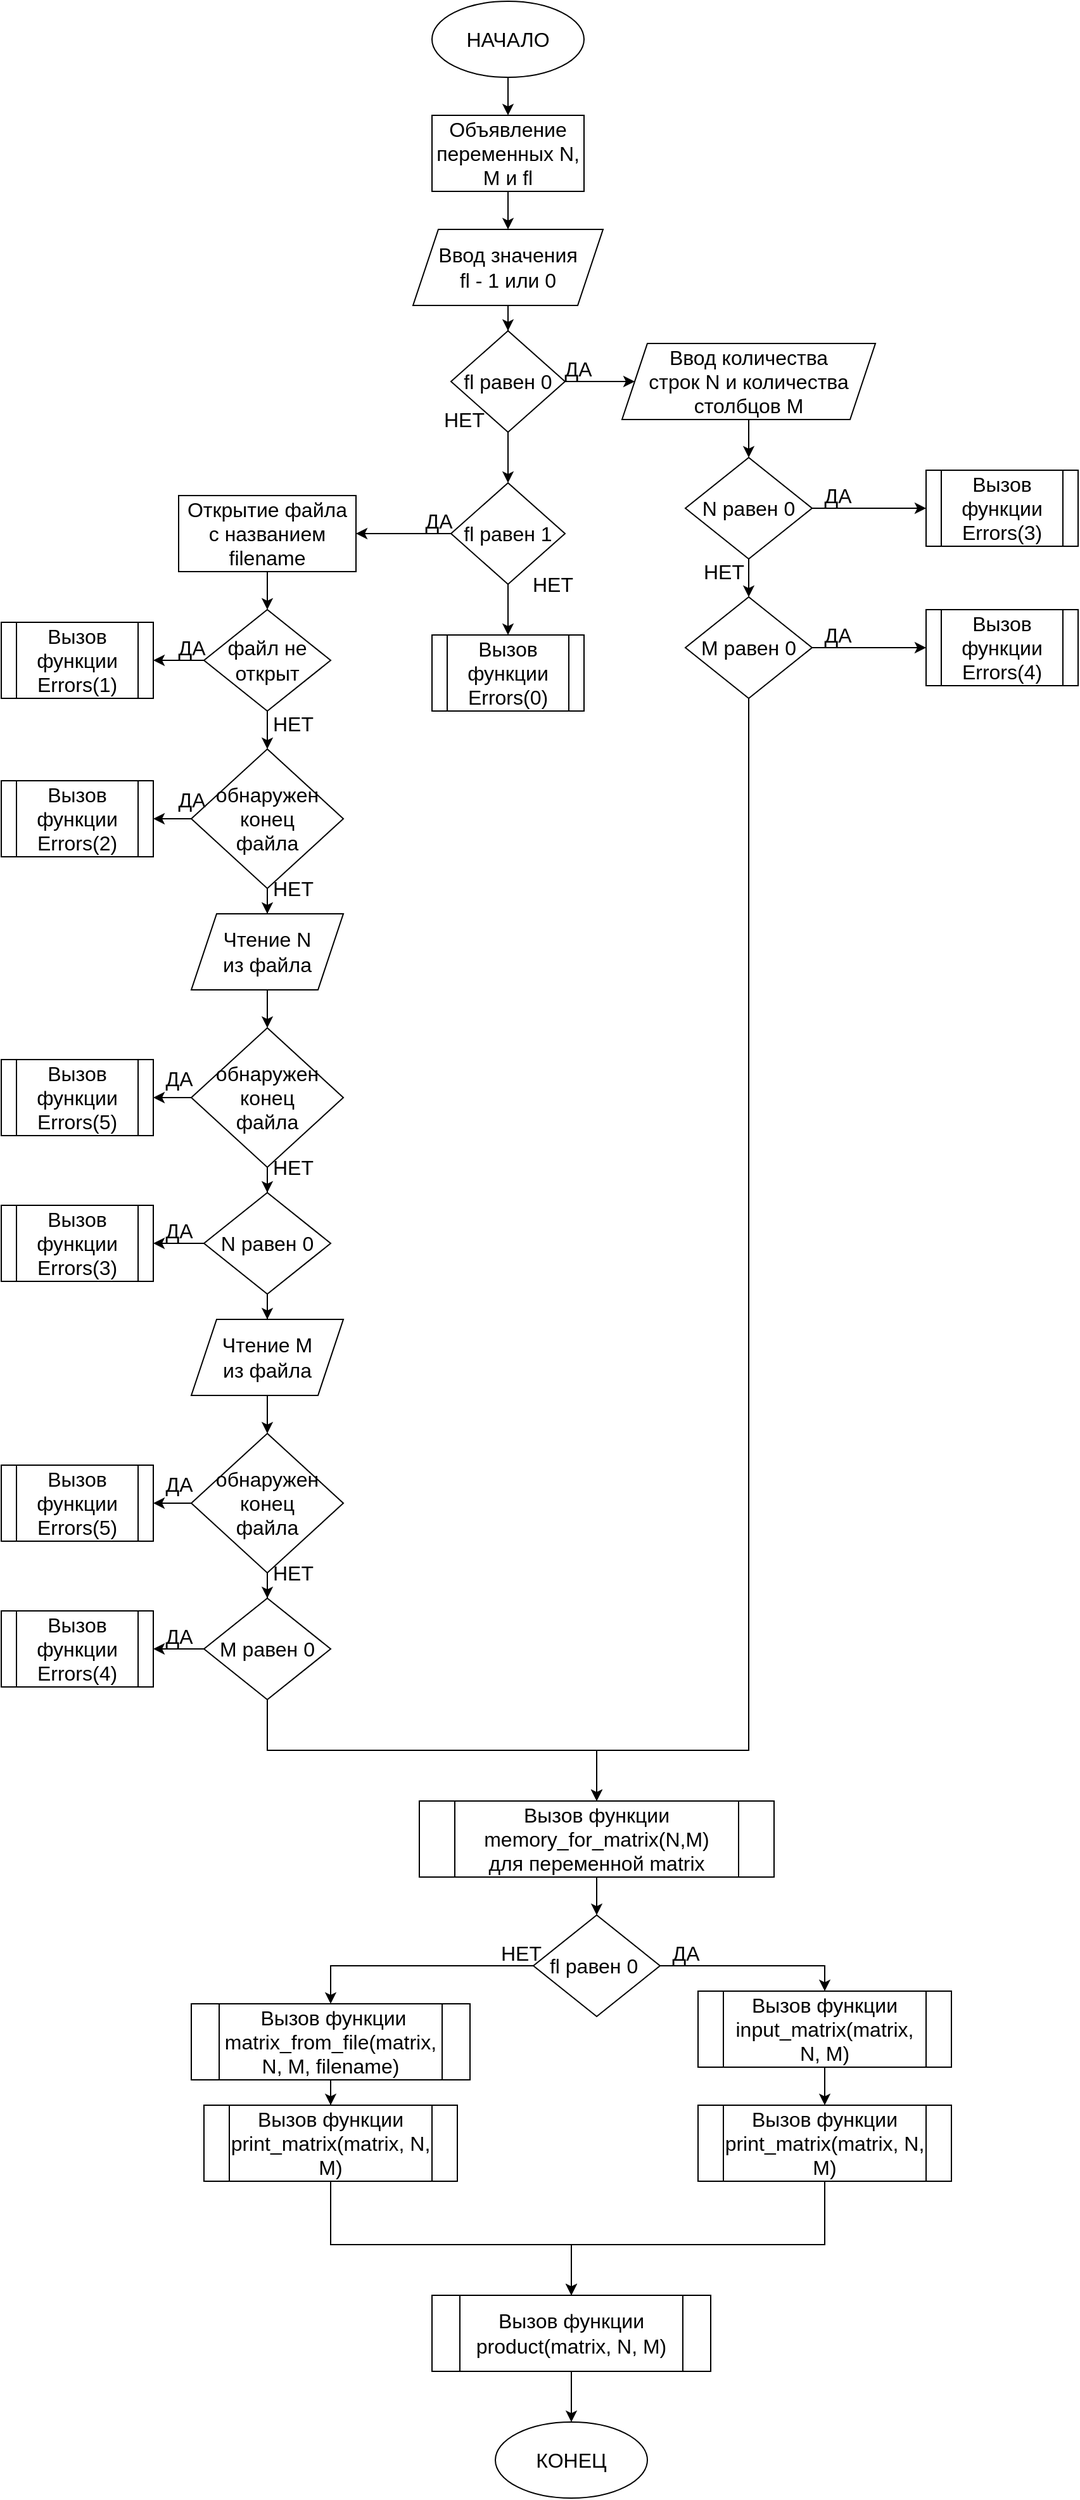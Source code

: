 <mxfile version="17.4.2" type="device"><diagram id="ZCQ1yPbdODpuAmzq_N8U" name="Страница 1"><mxGraphModel dx="1574" dy="1224" grid="1" gridSize="10" guides="1" tooltips="1" connect="1" arrows="1" fold="1" page="1" pageScale="1" pageWidth="1600" pageHeight="3000" math="0" shadow="0"><root><mxCell id="0"/><mxCell id="1" parent="0"/><mxCell id="FWgTn3TxySHeB9p73nI9-3" value="" style="edgeStyle=orthogonalEdgeStyle;rounded=0;orthogonalLoop=1;jettySize=auto;html=1;fontSize=16;" edge="1" parent="1" source="FWgTn3TxySHeB9p73nI9-1" target="FWgTn3TxySHeB9p73nI9-2"><mxGeometry relative="1" as="geometry"/></mxCell><mxCell id="FWgTn3TxySHeB9p73nI9-1" value="НАЧАЛО" style="ellipse;whiteSpace=wrap;html=1;fontSize=16;" vertex="1" parent="1"><mxGeometry x="530" y="30" width="120" height="60" as="geometry"/></mxCell><mxCell id="FWgTn3TxySHeB9p73nI9-5" style="edgeStyle=orthogonalEdgeStyle;rounded=0;orthogonalLoop=1;jettySize=auto;html=1;entryX=0.5;entryY=0;entryDx=0;entryDy=0;fontSize=16;" edge="1" parent="1" source="FWgTn3TxySHeB9p73nI9-2" target="FWgTn3TxySHeB9p73nI9-4"><mxGeometry relative="1" as="geometry"/></mxCell><mxCell id="FWgTn3TxySHeB9p73nI9-2" value="Объявление переменных N, M и fl" style="whiteSpace=wrap;html=1;fontSize=16;" vertex="1" parent="1"><mxGeometry x="530" y="120" width="120" height="60" as="geometry"/></mxCell><mxCell id="FWgTn3TxySHeB9p73nI9-7" style="edgeStyle=orthogonalEdgeStyle;rounded=0;orthogonalLoop=1;jettySize=auto;html=1;entryX=0.5;entryY=0;entryDx=0;entryDy=0;fontSize=16;" edge="1" parent="1" source="FWgTn3TxySHeB9p73nI9-4" target="FWgTn3TxySHeB9p73nI9-6"><mxGeometry relative="1" as="geometry"/></mxCell><mxCell id="FWgTn3TxySHeB9p73nI9-4" value="Ввод значения &lt;br&gt;fl - 1 или 0" style="shape=parallelogram;perimeter=parallelogramPerimeter;whiteSpace=wrap;html=1;fixedSize=1;fontSize=16;" vertex="1" parent="1"><mxGeometry x="515" y="210" width="150" height="60" as="geometry"/></mxCell><mxCell id="FWgTn3TxySHeB9p73nI9-9" style="edgeStyle=orthogonalEdgeStyle;rounded=0;orthogonalLoop=1;jettySize=auto;html=1;entryX=0;entryY=0.5;entryDx=0;entryDy=0;fontSize=16;" edge="1" parent="1" source="FWgTn3TxySHeB9p73nI9-6" target="FWgTn3TxySHeB9p73nI9-8"><mxGeometry relative="1" as="geometry"/></mxCell><mxCell id="FWgTn3TxySHeB9p73nI9-36" value="" style="edgeStyle=orthogonalEdgeStyle;rounded=0;orthogonalLoop=1;jettySize=auto;html=1;fontSize=16;" edge="1" parent="1" source="FWgTn3TxySHeB9p73nI9-6" target="FWgTn3TxySHeB9p73nI9-35"><mxGeometry relative="1" as="geometry"/></mxCell><mxCell id="FWgTn3TxySHeB9p73nI9-6" value="fl равен 0" style="rhombus;whiteSpace=wrap;html=1;fontSize=16;" vertex="1" parent="1"><mxGeometry x="545" y="290" width="90" height="80" as="geometry"/></mxCell><mxCell id="FWgTn3TxySHeB9p73nI9-12" value="" style="edgeStyle=orthogonalEdgeStyle;rounded=0;orthogonalLoop=1;jettySize=auto;html=1;fontSize=16;" edge="1" parent="1" source="FWgTn3TxySHeB9p73nI9-8" target="FWgTn3TxySHeB9p73nI9-11"><mxGeometry relative="1" as="geometry"/></mxCell><mxCell id="FWgTn3TxySHeB9p73nI9-8" value="Ввод количества &lt;br&gt;строк N и количества столбцов M" style="shape=parallelogram;perimeter=parallelogramPerimeter;whiteSpace=wrap;html=1;fixedSize=1;fontSize=16;" vertex="1" parent="1"><mxGeometry x="680" y="300" width="200" height="60" as="geometry"/></mxCell><mxCell id="FWgTn3TxySHeB9p73nI9-10" value="ДА" style="text;html=1;align=center;verticalAlign=middle;resizable=0;points=[];autosize=1;strokeColor=none;fillColor=none;fontSize=16;" vertex="1" parent="1"><mxGeometry x="625" y="310" width="40" height="20" as="geometry"/></mxCell><mxCell id="FWgTn3TxySHeB9p73nI9-14" style="edgeStyle=orthogonalEdgeStyle;rounded=0;orthogonalLoop=1;jettySize=auto;html=1;entryX=0;entryY=0.5;entryDx=0;entryDy=0;fontSize=16;" edge="1" parent="1" source="FWgTn3TxySHeB9p73nI9-11" target="FWgTn3TxySHeB9p73nI9-13"><mxGeometry relative="1" as="geometry"/></mxCell><mxCell id="FWgTn3TxySHeB9p73nI9-16" value="" style="edgeStyle=orthogonalEdgeStyle;rounded=0;orthogonalLoop=1;jettySize=auto;html=1;fontSize=16;" edge="1" parent="1" source="FWgTn3TxySHeB9p73nI9-11" target="FWgTn3TxySHeB9p73nI9-15"><mxGeometry relative="1" as="geometry"/></mxCell><mxCell id="FWgTn3TxySHeB9p73nI9-11" value="N равен 0" style="rhombus;whiteSpace=wrap;html=1;fontSize=16;" vertex="1" parent="1"><mxGeometry x="730" y="390" width="100" height="80" as="geometry"/></mxCell><mxCell id="FWgTn3TxySHeB9p73nI9-13" value="Вызов функции Errors(3)" style="shape=process;whiteSpace=wrap;html=1;backgroundOutline=1;fontSize=16;" vertex="1" parent="1"><mxGeometry x="920" y="400" width="120" height="60" as="geometry"/></mxCell><mxCell id="FWgTn3TxySHeB9p73nI9-21" style="edgeStyle=orthogonalEdgeStyle;rounded=0;orthogonalLoop=1;jettySize=auto;html=1;entryX=0;entryY=0.5;entryDx=0;entryDy=0;fontSize=16;" edge="1" parent="1" source="FWgTn3TxySHeB9p73nI9-15" target="FWgTn3TxySHeB9p73nI9-20"><mxGeometry relative="1" as="geometry"/></mxCell><mxCell id="FWgTn3TxySHeB9p73nI9-77" style="edgeStyle=orthogonalEdgeStyle;rounded=0;orthogonalLoop=1;jettySize=auto;html=1;fontSize=16;entryX=0.5;entryY=0;entryDx=0;entryDy=0;" edge="1" parent="1" source="FWgTn3TxySHeB9p73nI9-15" target="FWgTn3TxySHeB9p73nI9-79"><mxGeometry relative="1" as="geometry"><mxPoint x="660" y="1440" as="targetPoint"/><Array as="points"><mxPoint x="780" y="1410"/><mxPoint x="660" y="1410"/></Array></mxGeometry></mxCell><mxCell id="FWgTn3TxySHeB9p73nI9-15" value="M равен 0" style="rhombus;whiteSpace=wrap;html=1;fontSize=16;" vertex="1" parent="1"><mxGeometry x="730" y="500" width="100" height="80" as="geometry"/></mxCell><mxCell id="FWgTn3TxySHeB9p73nI9-20" value="Вызов функции Errors(4)" style="shape=process;whiteSpace=wrap;html=1;backgroundOutline=1;fontSize=16;" vertex="1" parent="1"><mxGeometry x="920" y="510" width="120" height="60" as="geometry"/></mxCell><mxCell id="FWgTn3TxySHeB9p73nI9-27" value="" style="edgeStyle=orthogonalEdgeStyle;rounded=0;orthogonalLoop=1;jettySize=auto;html=1;fontSize=16;" edge="1" parent="1" source="FWgTn3TxySHeB9p73nI9-24" target="FWgTn3TxySHeB9p73nI9-26"><mxGeometry relative="1" as="geometry"/></mxCell><mxCell id="FWgTn3TxySHeB9p73nI9-24" value="Открытие файла с названием filename" style="rounded=0;whiteSpace=wrap;html=1;fontSize=16;" vertex="1" parent="1"><mxGeometry x="330" y="420" width="140" height="60" as="geometry"/></mxCell><mxCell id="FWgTn3TxySHeB9p73nI9-25" value="НЕТ" style="text;html=1;align=center;verticalAlign=middle;resizable=0;points=[];autosize=1;strokeColor=none;fillColor=none;fontSize=16;" vertex="1" parent="1"><mxGeometry x="530" y="350" width="50" height="20" as="geometry"/></mxCell><mxCell id="FWgTn3TxySHeB9p73nI9-29" style="edgeStyle=orthogonalEdgeStyle;rounded=0;orthogonalLoop=1;jettySize=auto;html=1;entryX=1;entryY=0.5;entryDx=0;entryDy=0;fontSize=16;" edge="1" parent="1" source="FWgTn3TxySHeB9p73nI9-26" target="FWgTn3TxySHeB9p73nI9-28"><mxGeometry relative="1" as="geometry"/></mxCell><mxCell id="FWgTn3TxySHeB9p73nI9-32" value="" style="edgeStyle=orthogonalEdgeStyle;rounded=0;orthogonalLoop=1;jettySize=auto;html=1;fontSize=16;" edge="1" parent="1" source="FWgTn3TxySHeB9p73nI9-26" target="FWgTn3TxySHeB9p73nI9-31"><mxGeometry relative="1" as="geometry"/></mxCell><mxCell id="FWgTn3TxySHeB9p73nI9-26" value="файл не открыт" style="rhombus;whiteSpace=wrap;html=1;fontSize=16;rounded=0;" vertex="1" parent="1"><mxGeometry x="350" y="510" width="100" height="80" as="geometry"/></mxCell><mxCell id="FWgTn3TxySHeB9p73nI9-28" value="Вызов функции Errors(1)" style="shape=process;whiteSpace=wrap;html=1;backgroundOutline=1;fontSize=16;" vertex="1" parent="1"><mxGeometry x="190" y="520" width="120" height="60" as="geometry"/></mxCell><mxCell id="FWgTn3TxySHeB9p73nI9-30" value="ДА" style="text;html=1;align=center;verticalAlign=middle;resizable=0;points=[];autosize=1;strokeColor=none;fillColor=none;fontSize=16;" vertex="1" parent="1"><mxGeometry x="320" y="530" width="40" height="20" as="geometry"/></mxCell><mxCell id="FWgTn3TxySHeB9p73nI9-43" style="edgeStyle=orthogonalEdgeStyle;rounded=0;orthogonalLoop=1;jettySize=auto;html=1;entryX=1;entryY=0.5;entryDx=0;entryDy=0;fontSize=16;" edge="1" parent="1" source="FWgTn3TxySHeB9p73nI9-31" target="FWgTn3TxySHeB9p73nI9-42"><mxGeometry relative="1" as="geometry"/></mxCell><mxCell id="FWgTn3TxySHeB9p73nI9-46" style="edgeStyle=orthogonalEdgeStyle;rounded=0;orthogonalLoop=1;jettySize=auto;html=1;entryX=0.5;entryY=0;entryDx=0;entryDy=0;fontSize=16;" edge="1" parent="1" source="FWgTn3TxySHeB9p73nI9-31" target="FWgTn3TxySHeB9p73nI9-45"><mxGeometry relative="1" as="geometry"/></mxCell><mxCell id="FWgTn3TxySHeB9p73nI9-31" value="обнаружен конец &lt;br&gt;файла" style="rhombus;whiteSpace=wrap;html=1;fontSize=16;rounded=0;" vertex="1" parent="1"><mxGeometry x="340" y="620" width="120" height="110" as="geometry"/></mxCell><mxCell id="FWgTn3TxySHeB9p73nI9-33" value="НЕТ" style="text;html=1;align=center;verticalAlign=middle;resizable=0;points=[];autosize=1;strokeColor=none;fillColor=none;fontSize=16;" vertex="1" parent="1"><mxGeometry x="395" y="590" width="50" height="20" as="geometry"/></mxCell><mxCell id="FWgTn3TxySHeB9p73nI9-37" style="edgeStyle=orthogonalEdgeStyle;rounded=0;orthogonalLoop=1;jettySize=auto;html=1;entryX=1;entryY=0.5;entryDx=0;entryDy=0;fontSize=16;" edge="1" parent="1" source="FWgTn3TxySHeB9p73nI9-35" target="FWgTn3TxySHeB9p73nI9-24"><mxGeometry relative="1" as="geometry"/></mxCell><mxCell id="FWgTn3TxySHeB9p73nI9-41" style="edgeStyle=orthogonalEdgeStyle;rounded=0;orthogonalLoop=1;jettySize=auto;html=1;entryX=0.5;entryY=0;entryDx=0;entryDy=0;fontSize=16;" edge="1" parent="1" source="FWgTn3TxySHeB9p73nI9-35" target="FWgTn3TxySHeB9p73nI9-40"><mxGeometry relative="1" as="geometry"/></mxCell><mxCell id="FWgTn3TxySHeB9p73nI9-35" value="fl равен 1" style="rhombus;whiteSpace=wrap;html=1;fontSize=16;" vertex="1" parent="1"><mxGeometry x="545" y="410" width="90" height="80" as="geometry"/></mxCell><mxCell id="FWgTn3TxySHeB9p73nI9-38" value="ДА" style="text;html=1;align=center;verticalAlign=middle;resizable=0;points=[];autosize=1;strokeColor=none;fillColor=none;fontSize=16;" vertex="1" parent="1"><mxGeometry x="515" y="430" width="40" height="20" as="geometry"/></mxCell><mxCell id="FWgTn3TxySHeB9p73nI9-39" value="НЕТ" style="text;html=1;align=center;verticalAlign=middle;resizable=0;points=[];autosize=1;strokeColor=none;fillColor=none;fontSize=16;" vertex="1" parent="1"><mxGeometry x="600" y="480" width="50" height="20" as="geometry"/></mxCell><mxCell id="FWgTn3TxySHeB9p73nI9-40" value="Вызов функции Errors(0)" style="shape=process;whiteSpace=wrap;html=1;backgroundOutline=1;fontSize=16;" vertex="1" parent="1"><mxGeometry x="530" y="530" width="120" height="60" as="geometry"/></mxCell><mxCell id="FWgTn3TxySHeB9p73nI9-42" value="Вызов функции Errors(2)" style="shape=process;whiteSpace=wrap;html=1;backgroundOutline=1;fontSize=16;" vertex="1" parent="1"><mxGeometry x="190" y="645" width="120" height="60" as="geometry"/></mxCell><mxCell id="FWgTn3TxySHeB9p73nI9-44" value="ДА" style="text;html=1;align=center;verticalAlign=middle;resizable=0;points=[];autosize=1;strokeColor=none;fillColor=none;fontSize=16;" vertex="1" parent="1"><mxGeometry x="320" y="650" width="40" height="20" as="geometry"/></mxCell><mxCell id="FWgTn3TxySHeB9p73nI9-52" style="edgeStyle=orthogonalEdgeStyle;rounded=0;orthogonalLoop=1;jettySize=auto;html=1;entryX=0.5;entryY=0;entryDx=0;entryDy=0;fontSize=16;" edge="1" parent="1" source="FWgTn3TxySHeB9p73nI9-45" target="FWgTn3TxySHeB9p73nI9-49"><mxGeometry relative="1" as="geometry"/></mxCell><mxCell id="FWgTn3TxySHeB9p73nI9-45" value="Чтение N&lt;br&gt;из файла" style="shape=parallelogram;perimeter=parallelogramPerimeter;whiteSpace=wrap;html=1;fixedSize=1;fontSize=16;" vertex="1" parent="1"><mxGeometry x="340" y="750" width="120" height="60" as="geometry"/></mxCell><mxCell id="FWgTn3TxySHeB9p73nI9-48" style="edgeStyle=orthogonalEdgeStyle;rounded=0;orthogonalLoop=1;jettySize=auto;html=1;entryX=1;entryY=0.5;entryDx=0;entryDy=0;fontSize=16;" edge="1" parent="1" source="FWgTn3TxySHeB9p73nI9-49" target="FWgTn3TxySHeB9p73nI9-50"><mxGeometry relative="1" as="geometry"/></mxCell><mxCell id="FWgTn3TxySHeB9p73nI9-57" style="edgeStyle=orthogonalEdgeStyle;rounded=0;orthogonalLoop=1;jettySize=auto;html=1;entryX=0.5;entryY=0;entryDx=0;entryDy=0;fontSize=16;" edge="1" parent="1" source="FWgTn3TxySHeB9p73nI9-49" target="FWgTn3TxySHeB9p73nI9-55"><mxGeometry relative="1" as="geometry"/></mxCell><mxCell id="FWgTn3TxySHeB9p73nI9-49" value="обнаружен конец &lt;br&gt;файла" style="rhombus;whiteSpace=wrap;html=1;fontSize=16;rounded=0;" vertex="1" parent="1"><mxGeometry x="340" y="840" width="120" height="110" as="geometry"/></mxCell><mxCell id="FWgTn3TxySHeB9p73nI9-50" value="Вызов функции Errors(5)" style="shape=process;whiteSpace=wrap;html=1;backgroundOutline=1;fontSize=16;" vertex="1" parent="1"><mxGeometry x="190" y="865" width="120" height="60" as="geometry"/></mxCell><mxCell id="FWgTn3TxySHeB9p73nI9-51" value="ДА" style="text;html=1;align=center;verticalAlign=middle;resizable=0;points=[];autosize=1;strokeColor=none;fillColor=none;fontSize=16;" vertex="1" parent="1"><mxGeometry x="310" y="870" width="40" height="20" as="geometry"/></mxCell><mxCell id="FWgTn3TxySHeB9p73nI9-53" value="НЕТ" style="text;html=1;align=center;verticalAlign=middle;resizable=0;points=[];autosize=1;strokeColor=none;fillColor=none;fontSize=16;" vertex="1" parent="1"><mxGeometry x="395" y="720" width="50" height="20" as="geometry"/></mxCell><mxCell id="FWgTn3TxySHeB9p73nI9-58" style="edgeStyle=orthogonalEdgeStyle;rounded=0;orthogonalLoop=1;jettySize=auto;html=1;entryX=1;entryY=0.5;entryDx=0;entryDy=0;fontSize=16;" edge="1" parent="1" source="FWgTn3TxySHeB9p73nI9-55" target="FWgTn3TxySHeB9p73nI9-56"><mxGeometry relative="1" as="geometry"/></mxCell><mxCell id="FWgTn3TxySHeB9p73nI9-61" style="edgeStyle=orthogonalEdgeStyle;rounded=0;orthogonalLoop=1;jettySize=auto;html=1;entryX=0.5;entryY=0;entryDx=0;entryDy=0;fontSize=16;" edge="1" parent="1" source="FWgTn3TxySHeB9p73nI9-55" target="FWgTn3TxySHeB9p73nI9-60"><mxGeometry relative="1" as="geometry"/></mxCell><mxCell id="FWgTn3TxySHeB9p73nI9-55" value="N равен 0" style="rhombus;whiteSpace=wrap;html=1;fontSize=16;" vertex="1" parent="1"><mxGeometry x="350" y="970" width="100" height="80" as="geometry"/></mxCell><mxCell id="FWgTn3TxySHeB9p73nI9-56" value="Вызов функции Errors(3)" style="shape=process;whiteSpace=wrap;html=1;backgroundOutline=1;fontSize=16;" vertex="1" parent="1"><mxGeometry x="190" y="980" width="120" height="60" as="geometry"/></mxCell><mxCell id="FWgTn3TxySHeB9p73nI9-59" value="ДА" style="text;html=1;align=center;verticalAlign=middle;resizable=0;points=[];autosize=1;strokeColor=none;fillColor=none;fontSize=16;" vertex="1" parent="1"><mxGeometry x="310" y="990" width="40" height="20" as="geometry"/></mxCell><mxCell id="FWgTn3TxySHeB9p73nI9-71" style="edgeStyle=orthogonalEdgeStyle;rounded=0;orthogonalLoop=1;jettySize=auto;html=1;entryX=0.5;entryY=0;entryDx=0;entryDy=0;fontSize=16;" edge="1" parent="1" source="FWgTn3TxySHeB9p73nI9-60" target="FWgTn3TxySHeB9p73nI9-64"><mxGeometry relative="1" as="geometry"/></mxCell><mxCell id="FWgTn3TxySHeB9p73nI9-60" value="Чтение M&lt;br&gt;из файла" style="shape=parallelogram;perimeter=parallelogramPerimeter;whiteSpace=wrap;html=1;fixedSize=1;fontSize=16;" vertex="1" parent="1"><mxGeometry x="340" y="1070" width="120" height="60" as="geometry"/></mxCell><mxCell id="FWgTn3TxySHeB9p73nI9-62" style="edgeStyle=orthogonalEdgeStyle;rounded=0;orthogonalLoop=1;jettySize=auto;html=1;entryX=1;entryY=0.5;entryDx=0;entryDy=0;fontSize=16;" edge="1" parent="1" source="FWgTn3TxySHeB9p73nI9-64" target="FWgTn3TxySHeB9p73nI9-65"><mxGeometry relative="1" as="geometry"/></mxCell><mxCell id="FWgTn3TxySHeB9p73nI9-63" style="edgeStyle=orthogonalEdgeStyle;rounded=0;orthogonalLoop=1;jettySize=auto;html=1;entryX=0.5;entryY=0;entryDx=0;entryDy=0;fontSize=16;" edge="1" parent="1" source="FWgTn3TxySHeB9p73nI9-64" target="FWgTn3TxySHeB9p73nI9-68"><mxGeometry relative="1" as="geometry"/></mxCell><mxCell id="FWgTn3TxySHeB9p73nI9-64" value="обнаружен конец &lt;br&gt;файла" style="rhombus;whiteSpace=wrap;html=1;fontSize=16;rounded=0;" vertex="1" parent="1"><mxGeometry x="340" y="1160" width="120" height="110" as="geometry"/></mxCell><mxCell id="FWgTn3TxySHeB9p73nI9-65" value="Вызов функции Errors(5)" style="shape=process;whiteSpace=wrap;html=1;backgroundOutline=1;fontSize=16;" vertex="1" parent="1"><mxGeometry x="190" y="1185" width="120" height="60" as="geometry"/></mxCell><mxCell id="FWgTn3TxySHeB9p73nI9-66" value="ДА" style="text;html=1;align=center;verticalAlign=middle;resizable=0;points=[];autosize=1;strokeColor=none;fillColor=none;fontSize=16;" vertex="1" parent="1"><mxGeometry x="310" y="1190" width="40" height="20" as="geometry"/></mxCell><mxCell id="FWgTn3TxySHeB9p73nI9-67" style="edgeStyle=orthogonalEdgeStyle;rounded=0;orthogonalLoop=1;jettySize=auto;html=1;entryX=1;entryY=0.5;entryDx=0;entryDy=0;fontSize=16;" edge="1" parent="1" source="FWgTn3TxySHeB9p73nI9-68" target="FWgTn3TxySHeB9p73nI9-69"><mxGeometry relative="1" as="geometry"/></mxCell><mxCell id="FWgTn3TxySHeB9p73nI9-78" style="edgeStyle=orthogonalEdgeStyle;rounded=0;orthogonalLoop=1;jettySize=auto;html=1;fontSize=16;entryX=0.5;entryY=0;entryDx=0;entryDy=0;" edge="1" parent="1" source="FWgTn3TxySHeB9p73nI9-68" target="FWgTn3TxySHeB9p73nI9-79"><mxGeometry relative="1" as="geometry"><mxPoint x="660" y="1440" as="targetPoint"/><Array as="points"><mxPoint x="400" y="1410"/><mxPoint x="660" y="1410"/></Array></mxGeometry></mxCell><mxCell id="FWgTn3TxySHeB9p73nI9-68" value="M равен 0" style="rhombus;whiteSpace=wrap;html=1;fontSize=16;" vertex="1" parent="1"><mxGeometry x="350" y="1290" width="100" height="80" as="geometry"/></mxCell><mxCell id="FWgTn3TxySHeB9p73nI9-69" value="Вызов функции Errors(4)" style="shape=process;whiteSpace=wrap;html=1;backgroundOutline=1;fontSize=16;" vertex="1" parent="1"><mxGeometry x="190" y="1300" width="120" height="60" as="geometry"/></mxCell><mxCell id="FWgTn3TxySHeB9p73nI9-70" value="ДА" style="text;html=1;align=center;verticalAlign=middle;resizable=0;points=[];autosize=1;strokeColor=none;fillColor=none;fontSize=16;" vertex="1" parent="1"><mxGeometry x="310" y="1310" width="40" height="20" as="geometry"/></mxCell><mxCell id="FWgTn3TxySHeB9p73nI9-72" value="НЕТ" style="text;html=1;align=center;verticalAlign=middle;resizable=0;points=[];autosize=1;strokeColor=none;fillColor=none;fontSize=16;" vertex="1" parent="1"><mxGeometry x="395" y="1260" width="50" height="20" as="geometry"/></mxCell><mxCell id="FWgTn3TxySHeB9p73nI9-73" value="НЕТ" style="text;html=1;align=center;verticalAlign=middle;resizable=0;points=[];autosize=1;strokeColor=none;fillColor=none;fontSize=16;" vertex="1" parent="1"><mxGeometry x="395" y="940" width="50" height="20" as="geometry"/></mxCell><mxCell id="FWgTn3TxySHeB9p73nI9-74" value="ДА" style="text;html=1;align=center;verticalAlign=middle;resizable=0;points=[];autosize=1;strokeColor=none;fillColor=none;fontSize=16;" vertex="1" parent="1"><mxGeometry x="830" y="410" width="40" height="20" as="geometry"/></mxCell><mxCell id="FWgTn3TxySHeB9p73nI9-75" value="ДА" style="text;html=1;align=center;verticalAlign=middle;resizable=0;points=[];autosize=1;strokeColor=none;fillColor=none;fontSize=16;" vertex="1" parent="1"><mxGeometry x="830" y="520" width="40" height="20" as="geometry"/></mxCell><mxCell id="FWgTn3TxySHeB9p73nI9-76" value="НЕТ" style="text;html=1;align=center;verticalAlign=middle;resizable=0;points=[];autosize=1;strokeColor=none;fillColor=none;fontSize=16;" vertex="1" parent="1"><mxGeometry x="735" y="470" width="50" height="20" as="geometry"/></mxCell><mxCell id="FWgTn3TxySHeB9p73nI9-81" value="" style="edgeStyle=orthogonalEdgeStyle;rounded=0;orthogonalLoop=1;jettySize=auto;html=1;fontSize=16;" edge="1" parent="1" source="FWgTn3TxySHeB9p73nI9-79" target="FWgTn3TxySHeB9p73nI9-80"><mxGeometry relative="1" as="geometry"/></mxCell><mxCell id="FWgTn3TxySHeB9p73nI9-79" value="Вызов функции memory_for_matrix(N,M)&lt;br&gt;для переменной matrix" style="shape=process;whiteSpace=wrap;html=1;backgroundOutline=1;fontSize=16;" vertex="1" parent="1"><mxGeometry x="520" y="1450" width="280" height="60" as="geometry"/></mxCell><mxCell id="FWgTn3TxySHeB9p73nI9-83" style="edgeStyle=orthogonalEdgeStyle;rounded=0;orthogonalLoop=1;jettySize=auto;html=1;entryX=0.5;entryY=0;entryDx=0;entryDy=0;fontSize=16;" edge="1" parent="1" source="FWgTn3TxySHeB9p73nI9-80" target="FWgTn3TxySHeB9p73nI9-82"><mxGeometry relative="1" as="geometry"/></mxCell><mxCell id="FWgTn3TxySHeB9p73nI9-87" style="edgeStyle=orthogonalEdgeStyle;rounded=0;orthogonalLoop=1;jettySize=auto;html=1;fontSize=16;" edge="1" parent="1" source="FWgTn3TxySHeB9p73nI9-80" target="FWgTn3TxySHeB9p73nI9-88"><mxGeometry relative="1" as="geometry"><mxPoint x="530" y="1580" as="targetPoint"/><Array as="points"><mxPoint x="450" y="1580"/></Array></mxGeometry></mxCell><mxCell id="FWgTn3TxySHeB9p73nI9-80" value="fl равен 0&amp;nbsp;" style="rhombus;whiteSpace=wrap;html=1;fontSize=16;" vertex="1" parent="1"><mxGeometry x="610" y="1540" width="100" height="80" as="geometry"/></mxCell><mxCell id="FWgTn3TxySHeB9p73nI9-86" style="edgeStyle=orthogonalEdgeStyle;rounded=0;orthogonalLoop=1;jettySize=auto;html=1;entryX=0.5;entryY=0;entryDx=0;entryDy=0;fontSize=16;" edge="1" parent="1" source="FWgTn3TxySHeB9p73nI9-82" target="FWgTn3TxySHeB9p73nI9-85"><mxGeometry relative="1" as="geometry"/></mxCell><mxCell id="FWgTn3TxySHeB9p73nI9-82" value="Вызов функции input_matrix(matrix, N, M)" style="shape=process;whiteSpace=wrap;html=1;backgroundOutline=1;fontSize=16;" vertex="1" parent="1"><mxGeometry x="740" y="1600" width="200" height="60" as="geometry"/></mxCell><mxCell id="FWgTn3TxySHeB9p73nI9-84" value="ДА" style="text;html=1;align=center;verticalAlign=middle;resizable=0;points=[];autosize=1;strokeColor=none;fillColor=none;fontSize=16;" vertex="1" parent="1"><mxGeometry x="710" y="1560" width="40" height="20" as="geometry"/></mxCell><mxCell id="FWgTn3TxySHeB9p73nI9-92" style="edgeStyle=orthogonalEdgeStyle;rounded=0;orthogonalLoop=1;jettySize=auto;html=1;fontSize=16;entryX=0.5;entryY=0;entryDx=0;entryDy=0;" edge="1" parent="1" source="FWgTn3TxySHeB9p73nI9-85" target="FWgTn3TxySHeB9p73nI9-94"><mxGeometry relative="1" as="geometry"><mxPoint x="640" y="1840" as="targetPoint"/><Array as="points"><mxPoint x="840" y="1800"/><mxPoint x="640" y="1800"/></Array></mxGeometry></mxCell><mxCell id="FWgTn3TxySHeB9p73nI9-85" value="Вызов функции print_matrix(matrix, N, M)" style="shape=process;whiteSpace=wrap;html=1;backgroundOutline=1;fontSize=16;" vertex="1" parent="1"><mxGeometry x="740" y="1690" width="200" height="60" as="geometry"/></mxCell><mxCell id="FWgTn3TxySHeB9p73nI9-91" style="edgeStyle=orthogonalEdgeStyle;rounded=0;orthogonalLoop=1;jettySize=auto;html=1;entryX=0.5;entryY=0;entryDx=0;entryDy=0;fontSize=16;" edge="1" parent="1" source="FWgTn3TxySHeB9p73nI9-88" target="FWgTn3TxySHeB9p73nI9-90"><mxGeometry relative="1" as="geometry"/></mxCell><mxCell id="FWgTn3TxySHeB9p73nI9-88" value="&amp;nbsp;Вызов функции matrix_from_file(matrix, N, M, filename)" style="shape=process;whiteSpace=wrap;html=1;backgroundOutline=1;fontSize=16;" vertex="1" parent="1"><mxGeometry x="340" y="1610" width="220" height="60" as="geometry"/></mxCell><mxCell id="FWgTn3TxySHeB9p73nI9-89" value="НЕТ" style="text;html=1;align=center;verticalAlign=middle;resizable=0;points=[];autosize=1;strokeColor=none;fillColor=none;fontSize=16;" vertex="1" parent="1"><mxGeometry x="575" y="1560" width="50" height="20" as="geometry"/></mxCell><mxCell id="FWgTn3TxySHeB9p73nI9-93" style="edgeStyle=orthogonalEdgeStyle;rounded=0;orthogonalLoop=1;jettySize=auto;html=1;fontSize=16;entryX=0.5;entryY=0;entryDx=0;entryDy=0;" edge="1" parent="1" source="FWgTn3TxySHeB9p73nI9-90" target="FWgTn3TxySHeB9p73nI9-94"><mxGeometry relative="1" as="geometry"><mxPoint x="640" y="1840" as="targetPoint"/><Array as="points"><mxPoint x="450" y="1800"/><mxPoint x="640" y="1800"/></Array></mxGeometry></mxCell><mxCell id="FWgTn3TxySHeB9p73nI9-90" value="Вызов функции print_matrix(matrix, N, M)" style="shape=process;whiteSpace=wrap;html=1;backgroundOutline=1;fontSize=16;" vertex="1" parent="1"><mxGeometry x="350" y="1690" width="200" height="60" as="geometry"/></mxCell><mxCell id="FWgTn3TxySHeB9p73nI9-96" value="" style="edgeStyle=orthogonalEdgeStyle;rounded=0;orthogonalLoop=1;jettySize=auto;html=1;fontSize=16;" edge="1" parent="1" source="FWgTn3TxySHeB9p73nI9-94" target="FWgTn3TxySHeB9p73nI9-95"><mxGeometry relative="1" as="geometry"/></mxCell><mxCell id="FWgTn3TxySHeB9p73nI9-94" value="Вызов функции product(matrix, N, M)" style="shape=process;whiteSpace=wrap;html=1;backgroundOutline=1;fontSize=16;" vertex="1" parent="1"><mxGeometry x="530" y="1840" width="220" height="60" as="geometry"/></mxCell><mxCell id="FWgTn3TxySHeB9p73nI9-95" value="КОНЕЦ" style="ellipse;whiteSpace=wrap;html=1;fontSize=16;" vertex="1" parent="1"><mxGeometry x="580" y="1940" width="120" height="60" as="geometry"/></mxCell></root></mxGraphModel></diagram></mxfile>
